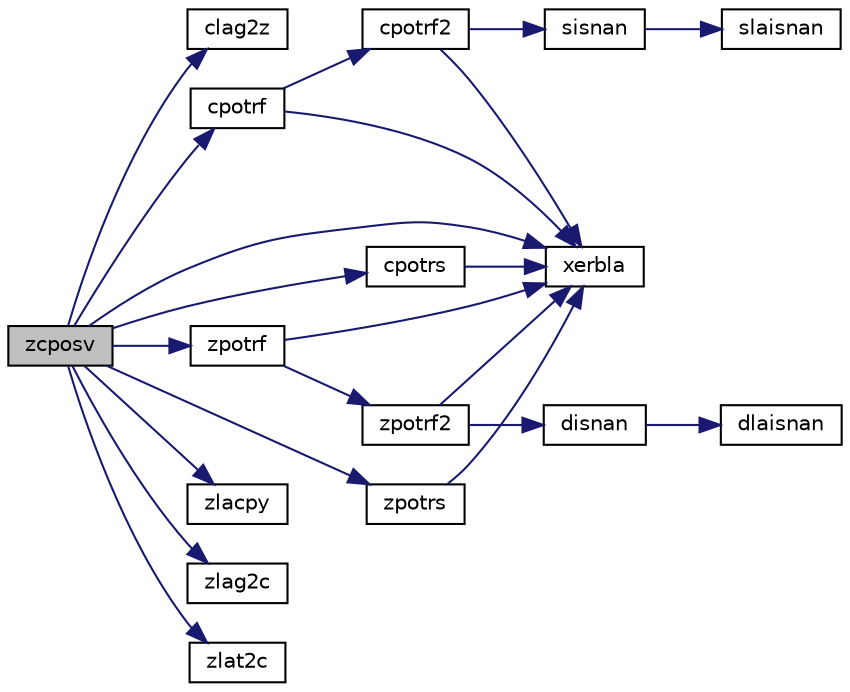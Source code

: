 digraph "zcposv"
{
 // LATEX_PDF_SIZE
  edge [fontname="Helvetica",fontsize="10",labelfontname="Helvetica",labelfontsize="10"];
  node [fontname="Helvetica",fontsize="10",shape=record];
  rankdir="LR";
  Node1 [label="zcposv",height=0.2,width=0.4,color="black", fillcolor="grey75", style="filled", fontcolor="black",tooltip="ZCPOSV computes the solution to system of linear equations A * X = B for PO matrices"];
  Node1 -> Node2 [color="midnightblue",fontsize="10",style="solid",fontname="Helvetica"];
  Node2 [label="clag2z",height=0.2,width=0.4,color="black", fillcolor="white", style="filled",URL="$clag2z_8f.html#aad8aad24d3ece881f7a4873d58fd6c68",tooltip="CLAG2Z converts a complex single precision matrix to a complex double precision matrix."];
  Node1 -> Node3 [color="midnightblue",fontsize="10",style="solid",fontname="Helvetica"];
  Node3 [label="cpotrf",height=0.2,width=0.4,color="black", fillcolor="white", style="filled",URL="$cpotrf_8f.html#a4e85f48dbd837ccbbf76aa077f33de19",tooltip="CPOTRF"];
  Node3 -> Node4 [color="midnightblue",fontsize="10",style="solid",fontname="Helvetica"];
  Node4 [label="cpotrf2",height=0.2,width=0.4,color="black", fillcolor="white", style="filled",URL="$cpotrf2_8f.html#a469fc500ac223c4c6baa923afe218627",tooltip="CPOTRF2"];
  Node4 -> Node5 [color="midnightblue",fontsize="10",style="solid",fontname="Helvetica"];
  Node5 [label="sisnan",height=0.2,width=0.4,color="black", fillcolor="white", style="filled",URL="$sisnan_8f.html#aeca6bb0411af000e3c883ee744184991",tooltip="SISNAN tests input for NaN."];
  Node5 -> Node6 [color="midnightblue",fontsize="10",style="solid",fontname="Helvetica"];
  Node6 [label="slaisnan",height=0.2,width=0.4,color="black", fillcolor="white", style="filled",URL="$slaisnan_8f.html#a9b6a1036554ed9b7196c641174d6a6da",tooltip="SLAISNAN tests input for NaN by comparing two arguments for inequality."];
  Node4 -> Node7 [color="midnightblue",fontsize="10",style="solid",fontname="Helvetica"];
  Node7 [label="xerbla",height=0.2,width=0.4,color="black", fillcolor="white", style="filled",URL="$xerbla_8f.html#a377ee61015baf8dea7770b3a404b1c07",tooltip="XERBLA"];
  Node3 -> Node7 [color="midnightblue",fontsize="10",style="solid",fontname="Helvetica"];
  Node1 -> Node8 [color="midnightblue",fontsize="10",style="solid",fontname="Helvetica"];
  Node8 [label="cpotrs",height=0.2,width=0.4,color="black", fillcolor="white", style="filled",URL="$cpotrs_8f.html#ad9052b4b70569dfd6e8943971c9b38b2",tooltip="CPOTRS"];
  Node8 -> Node7 [color="midnightblue",fontsize="10",style="solid",fontname="Helvetica"];
  Node1 -> Node7 [color="midnightblue",fontsize="10",style="solid",fontname="Helvetica"];
  Node1 -> Node9 [color="midnightblue",fontsize="10",style="solid",fontname="Helvetica"];
  Node9 [label="zlacpy",height=0.2,width=0.4,color="black", fillcolor="white", style="filled",URL="$zlacpy_8f.html#a519ff79bf915433651747242f22078fb",tooltip="ZLACPY copies all or part of one two-dimensional array to another."];
  Node1 -> Node10 [color="midnightblue",fontsize="10",style="solid",fontname="Helvetica"];
  Node10 [label="zlag2c",height=0.2,width=0.4,color="black", fillcolor="white", style="filled",URL="$zlag2c_8f.html#a8674f98714d93ed261aa696e534e8e2b",tooltip="ZLAG2C converts a complex double precision matrix to a complex single precision matrix."];
  Node1 -> Node11 [color="midnightblue",fontsize="10",style="solid",fontname="Helvetica"];
  Node11 [label="zlat2c",height=0.2,width=0.4,color="black", fillcolor="white", style="filled",URL="$zlat2c_8f.html#a5a68e3f212587ad4b4afa34853c0585c",tooltip="ZLAT2C converts a double complex triangular matrix to a complex triangular matrix."];
  Node1 -> Node12 [color="midnightblue",fontsize="10",style="solid",fontname="Helvetica"];
  Node12 [label="zpotrf",height=0.2,width=0.4,color="black", fillcolor="white", style="filled",URL="$VARIANTS_2cholesky_2RL_2zpotrf_8f.html#a93e22b682170873efb50df5a79c5e4eb",tooltip="ZPOTRF VARIANT: right looking block version of the algorithm, calling Level 3 BLAS."];
  Node12 -> Node7 [color="midnightblue",fontsize="10",style="solid",fontname="Helvetica"];
  Node12 -> Node13 [color="midnightblue",fontsize="10",style="solid",fontname="Helvetica"];
  Node13 [label="zpotrf2",height=0.2,width=0.4,color="black", fillcolor="white", style="filled",URL="$zpotrf2_8f.html#a96268d78245147b9ca9a0370f9bf5cf0",tooltip="ZPOTRF2"];
  Node13 -> Node14 [color="midnightblue",fontsize="10",style="solid",fontname="Helvetica"];
  Node14 [label="disnan",height=0.2,width=0.4,color="black", fillcolor="white", style="filled",URL="$disnan_8f.html#a230d4e1886896853b11e44e541b2c6a3",tooltip="DISNAN tests input for NaN."];
  Node14 -> Node15 [color="midnightblue",fontsize="10",style="solid",fontname="Helvetica"];
  Node15 [label="dlaisnan",height=0.2,width=0.4,color="black", fillcolor="white", style="filled",URL="$dlaisnan_8f.html#a341ec834c6fc14a17fead550ff486022",tooltip="DLAISNAN tests input for NaN by comparing two arguments for inequality."];
  Node13 -> Node7 [color="midnightblue",fontsize="10",style="solid",fontname="Helvetica"];
  Node1 -> Node16 [color="midnightblue",fontsize="10",style="solid",fontname="Helvetica"];
  Node16 [label="zpotrs",height=0.2,width=0.4,color="black", fillcolor="white", style="filled",URL="$zpotrs_8f.html#aa2116ea574b01efda584dff0b74c9fcd",tooltip="ZPOTRS"];
  Node16 -> Node7 [color="midnightblue",fontsize="10",style="solid",fontname="Helvetica"];
}
